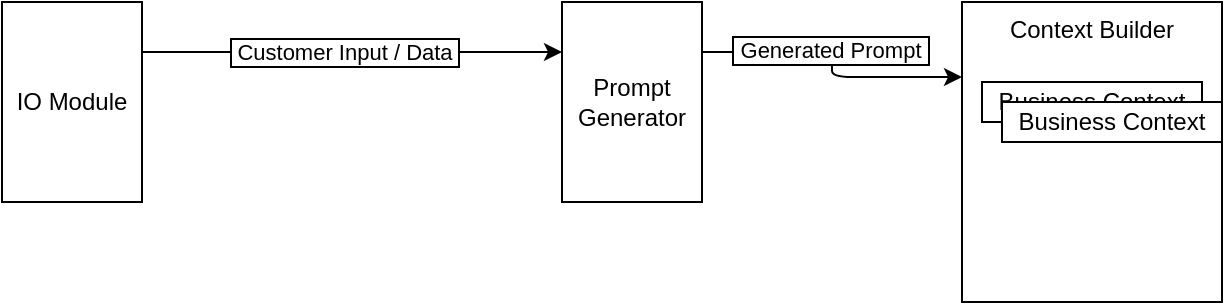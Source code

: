 <mxfile version="25.0.1">
  <diagram name="Page-1" id="oVn04cqjI4I9JJedJ097">
    <mxGraphModel dx="1434" dy="785" grid="1" gridSize="10" guides="1" tooltips="1" connect="1" arrows="1" fold="1" page="1" pageScale="1" pageWidth="850" pageHeight="1100" math="0" shadow="0">
      <root>
        <mxCell id="0" />
        <mxCell id="1" parent="0" />
        <mxCell id="-5lLzuhtgs18jf8ZroVW-4" style="edgeStyle=orthogonalEdgeStyle;rounded=1;orthogonalLoop=1;jettySize=auto;html=1;exitX=1;exitY=0.25;exitDx=0;exitDy=0;entryX=0;entryY=0.25;entryDx=0;entryDy=0;curved=0;" edge="1" parent="1" source="-5lLzuhtgs18jf8ZroVW-1" target="-5lLzuhtgs18jf8ZroVW-2">
          <mxGeometry relative="1" as="geometry" />
        </mxCell>
        <mxCell id="-5lLzuhtgs18jf8ZroVW-6" value="&amp;nbsp;Customer Input / Data&amp;nbsp;" style="edgeLabel;html=1;align=center;verticalAlign=middle;resizable=0;points=[];labelBorderColor=default;" vertex="1" connectable="0" parent="-5lLzuhtgs18jf8ZroVW-4">
          <mxGeometry x="-0.414" relative="1" as="geometry">
            <mxPoint x="39" as="offset" />
          </mxGeometry>
        </mxCell>
        <mxCell id="-5lLzuhtgs18jf8ZroVW-1" value="IO Module" style="rounded=0;whiteSpace=wrap;html=1;" vertex="1" parent="1">
          <mxGeometry x="50" y="220" width="70" height="100" as="geometry" />
        </mxCell>
        <mxCell id="-5lLzuhtgs18jf8ZroVW-5" style="edgeStyle=orthogonalEdgeStyle;rounded=1;orthogonalLoop=1;jettySize=auto;html=1;exitX=1;exitY=0.25;exitDx=0;exitDy=0;entryX=0;entryY=0.25;entryDx=0;entryDy=0;curved=0;" edge="1" parent="1" source="-5lLzuhtgs18jf8ZroVW-2" target="-5lLzuhtgs18jf8ZroVW-3">
          <mxGeometry relative="1" as="geometry" />
        </mxCell>
        <mxCell id="-5lLzuhtgs18jf8ZroVW-7" value="&amp;nbsp;Generated Prompt&amp;nbsp;" style="edgeLabel;html=1;align=center;verticalAlign=middle;resizable=0;points=[];labelBorderColor=default;" vertex="1" connectable="0" parent="-5lLzuhtgs18jf8ZroVW-5">
          <mxGeometry x="-0.385" y="-4" relative="1" as="geometry">
            <mxPoint x="20" y="-5" as="offset" />
          </mxGeometry>
        </mxCell>
        <mxCell id="-5lLzuhtgs18jf8ZroVW-2" value="Prompt Generator" style="rounded=0;whiteSpace=wrap;html=1;" vertex="1" parent="1">
          <mxGeometry x="330" y="220" width="70" height="100" as="geometry" />
        </mxCell>
        <mxCell id="-5lLzuhtgs18jf8ZroVW-3" value="Context Builder" style="rounded=0;whiteSpace=wrap;html=1;labelPosition=center;verticalLabelPosition=middle;align=center;verticalAlign=top;" vertex="1" parent="1">
          <mxGeometry x="530" y="220" width="130" height="150" as="geometry" />
        </mxCell>
        <mxCell id="-5lLzuhtgs18jf8ZroVW-9" value="Business Context" style="rounded=0;whiteSpace=wrap;html=1;" vertex="1" parent="1">
          <mxGeometry x="540" y="260" width="110" height="20" as="geometry" />
        </mxCell>
        <mxCell id="-5lLzuhtgs18jf8ZroVW-10" value="Business Context" style="rounded=0;whiteSpace=wrap;html=1;" vertex="1" parent="1">
          <mxGeometry x="550" y="270" width="110" height="20" as="geometry" />
        </mxCell>
      </root>
    </mxGraphModel>
  </diagram>
</mxfile>
